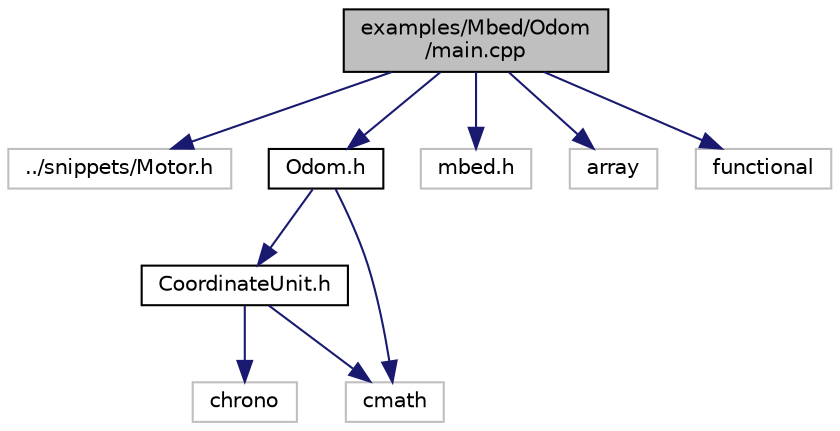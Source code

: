 digraph "examples/Mbed/Odom/main.cpp"
{
 // LATEX_PDF_SIZE
  edge [fontname="Helvetica",fontsize="10",labelfontname="Helvetica",labelfontsize="10"];
  node [fontname="Helvetica",fontsize="10",shape=record];
  Node1 [label="examples/Mbed/Odom\l/main.cpp",height=0.2,width=0.4,color="black", fillcolor="grey75", style="filled", fontcolor="black",tooltip="オドメトリによる自己位置推定"];
  Node1 -> Node2 [color="midnightblue",fontsize="10",style="solid",fontname="Helvetica"];
  Node2 [label="../snippets/Motor.h",height=0.2,width=0.4,color="grey75", fillcolor="white", style="filled",tooltip=" "];
  Node1 -> Node3 [color="midnightblue",fontsize="10",style="solid",fontname="Helvetica"];
  Node3 [label="Odom.h",height=0.2,width=0.4,color="black", fillcolor="white", style="filled",URL="$Odom_8h.html",tooltip="オドメトリを行う Odom クラスを提供する。"];
  Node3 -> Node4 [color="midnightblue",fontsize="10",style="solid",fontname="Helvetica"];
  Node4 [label="CoordinateUnit.h",height=0.2,width=0.4,color="black", fillcolor="white", style="filled",URL="$CoordinateUnit_8h.html",tooltip="座標、速度を表す構造体 CoordinateUnit を提供する。"];
  Node4 -> Node5 [color="midnightblue",fontsize="10",style="solid",fontname="Helvetica"];
  Node5 [label="chrono",height=0.2,width=0.4,color="grey75", fillcolor="white", style="filled",tooltip=" "];
  Node4 -> Node6 [color="midnightblue",fontsize="10",style="solid",fontname="Helvetica"];
  Node6 [label="cmath",height=0.2,width=0.4,color="grey75", fillcolor="white", style="filled",tooltip=" "];
  Node3 -> Node6 [color="midnightblue",fontsize="10",style="solid",fontname="Helvetica"];
  Node1 -> Node7 [color="midnightblue",fontsize="10",style="solid",fontname="Helvetica"];
  Node7 [label="mbed.h",height=0.2,width=0.4,color="grey75", fillcolor="white", style="filled",tooltip=" "];
  Node1 -> Node8 [color="midnightblue",fontsize="10",style="solid",fontname="Helvetica"];
  Node8 [label="array",height=0.2,width=0.4,color="grey75", fillcolor="white", style="filled",tooltip=" "];
  Node1 -> Node9 [color="midnightblue",fontsize="10",style="solid",fontname="Helvetica"];
  Node9 [label="functional",height=0.2,width=0.4,color="grey75", fillcolor="white", style="filled",tooltip=" "];
}
